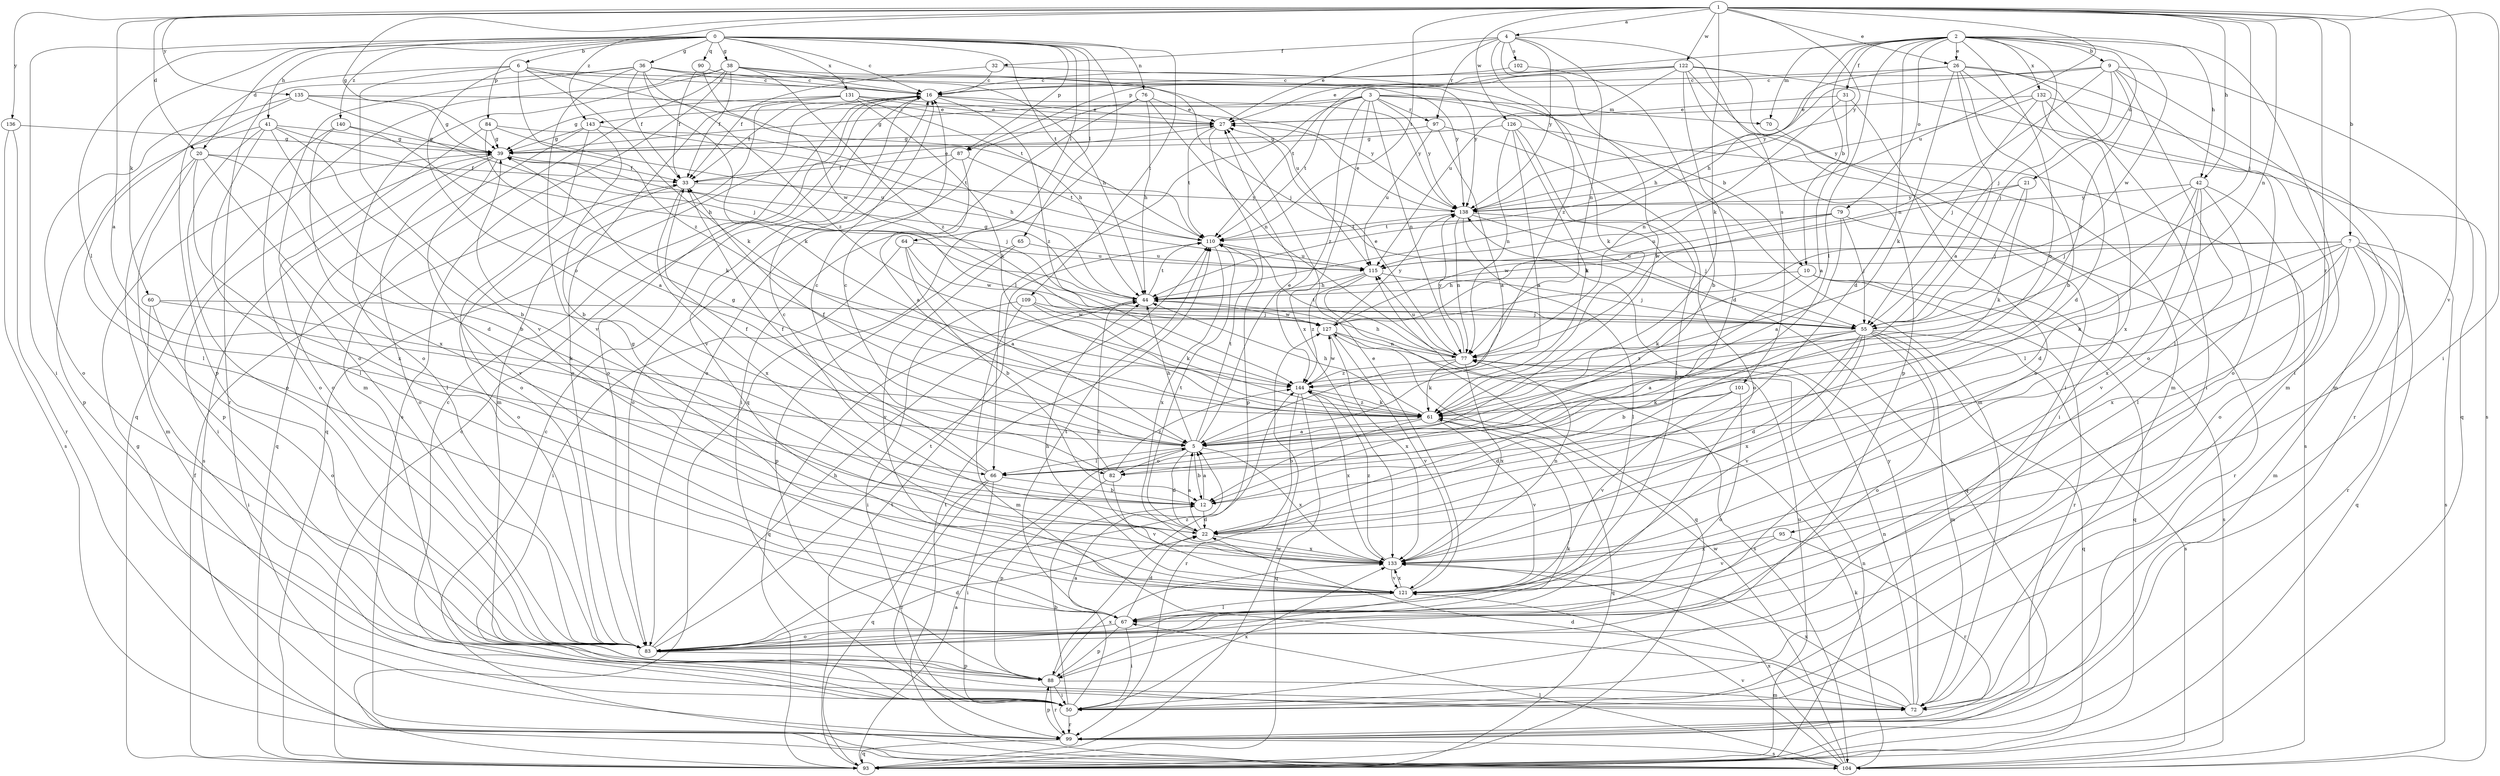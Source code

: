 strict digraph  {
0;
1;
2;
3;
4;
5;
6;
7;
9;
10;
12;
16;
20;
21;
22;
26;
27;
31;
32;
33;
36;
38;
39;
41;
42;
44;
50;
55;
60;
61;
64;
65;
66;
67;
70;
72;
76;
77;
79;
82;
83;
84;
87;
88;
90;
93;
95;
97;
99;
101;
102;
104;
109;
110;
115;
121;
122;
126;
127;
131;
132;
133;
135;
136;
138;
140;
143;
144;
0 -> 6  [label=b];
0 -> 16  [label=c];
0 -> 20  [label=d];
0 -> 36  [label=g];
0 -> 38  [label=g];
0 -> 41  [label=h];
0 -> 50  [label=i];
0 -> 60  [label=k];
0 -> 64  [label=l];
0 -> 65  [label=l];
0 -> 66  [label=l];
0 -> 76  [label=n];
0 -> 84  [label=p];
0 -> 87  [label=p];
0 -> 90  [label=q];
0 -> 93  [label=q];
0 -> 109  [label=t];
0 -> 110  [label=t];
0 -> 131  [label=x];
0 -> 140  [label=z];
1 -> 4  [label=a];
1 -> 5  [label=a];
1 -> 7  [label=b];
1 -> 20  [label=d];
1 -> 26  [label=e];
1 -> 39  [label=g];
1 -> 42  [label=h];
1 -> 50  [label=i];
1 -> 55  [label=j];
1 -> 61  [label=k];
1 -> 77  [label=n];
1 -> 95  [label=r];
1 -> 110  [label=t];
1 -> 115  [label=u];
1 -> 121  [label=v];
1 -> 122  [label=w];
1 -> 126  [label=w];
1 -> 135  [label=y];
1 -> 136  [label=y];
1 -> 138  [label=y];
1 -> 143  [label=z];
2 -> 9  [label=b];
2 -> 10  [label=b];
2 -> 21  [label=d];
2 -> 22  [label=d];
2 -> 26  [label=e];
2 -> 31  [label=f];
2 -> 42  [label=h];
2 -> 44  [label=h];
2 -> 50  [label=i];
2 -> 55  [label=j];
2 -> 66  [label=l];
2 -> 70  [label=m];
2 -> 79  [label=o];
2 -> 82  [label=o];
2 -> 87  [label=p];
2 -> 127  [label=w];
2 -> 132  [label=x];
3 -> 10  [label=b];
3 -> 39  [label=g];
3 -> 66  [label=l];
3 -> 70  [label=m];
3 -> 72  [label=m];
3 -> 77  [label=n];
3 -> 97  [label=r];
3 -> 110  [label=t];
3 -> 133  [label=x];
3 -> 138  [label=y];
3 -> 143  [label=z];
3 -> 144  [label=z];
4 -> 27  [label=e];
4 -> 32  [label=f];
4 -> 66  [label=l];
4 -> 77  [label=n];
4 -> 97  [label=r];
4 -> 101  [label=s];
4 -> 102  [label=s];
4 -> 138  [label=y];
4 -> 144  [label=z];
5 -> 12  [label=b];
5 -> 22  [label=d];
5 -> 27  [label=e];
5 -> 33  [label=f];
5 -> 39  [label=g];
5 -> 44  [label=h];
5 -> 66  [label=l];
5 -> 82  [label=o];
5 -> 110  [label=t];
5 -> 133  [label=x];
6 -> 16  [label=c];
6 -> 61  [label=k];
6 -> 82  [label=o];
6 -> 88  [label=p];
6 -> 110  [label=t];
6 -> 121  [label=v];
6 -> 138  [label=y];
6 -> 144  [label=z];
7 -> 44  [label=h];
7 -> 61  [label=k];
7 -> 66  [label=l];
7 -> 72  [label=m];
7 -> 82  [label=o];
7 -> 93  [label=q];
7 -> 99  [label=r];
7 -> 104  [label=s];
7 -> 115  [label=u];
7 -> 133  [label=x];
9 -> 16  [label=c];
9 -> 55  [label=j];
9 -> 67  [label=l];
9 -> 72  [label=m];
9 -> 77  [label=n];
9 -> 93  [label=q];
9 -> 138  [label=y];
9 -> 144  [label=z];
10 -> 44  [label=h];
10 -> 61  [label=k];
10 -> 93  [label=q];
10 -> 99  [label=r];
10 -> 104  [label=s];
12 -> 5  [label=a];
12 -> 22  [label=d];
16 -> 27  [label=e];
16 -> 33  [label=f];
16 -> 83  [label=o];
16 -> 93  [label=q];
16 -> 121  [label=v];
16 -> 138  [label=y];
16 -> 144  [label=z];
20 -> 12  [label=b];
20 -> 33  [label=f];
20 -> 67  [label=l];
20 -> 72  [label=m];
20 -> 88  [label=p];
20 -> 133  [label=x];
21 -> 55  [label=j];
21 -> 61  [label=k];
21 -> 127  [label=w];
21 -> 138  [label=y];
22 -> 5  [label=a];
22 -> 16  [label=c];
22 -> 39  [label=g];
22 -> 110  [label=t];
22 -> 133  [label=x];
26 -> 5  [label=a];
26 -> 12  [label=b];
26 -> 16  [label=c];
26 -> 22  [label=d];
26 -> 44  [label=h];
26 -> 50  [label=i];
26 -> 61  [label=k];
26 -> 72  [label=m];
27 -> 39  [label=g];
27 -> 88  [label=p];
27 -> 110  [label=t];
31 -> 5  [label=a];
31 -> 27  [label=e];
31 -> 77  [label=n];
31 -> 83  [label=o];
32 -> 16  [label=c];
32 -> 33  [label=f];
32 -> 61  [label=k];
33 -> 27  [label=e];
33 -> 83  [label=o];
33 -> 133  [label=x];
33 -> 138  [label=y];
36 -> 16  [label=c];
36 -> 33  [label=f];
36 -> 61  [label=k];
36 -> 83  [label=o];
36 -> 99  [label=r];
36 -> 115  [label=u];
36 -> 121  [label=v];
36 -> 138  [label=y];
36 -> 144  [label=z];
38 -> 16  [label=c];
38 -> 33  [label=f];
38 -> 44  [label=h];
38 -> 55  [label=j];
38 -> 72  [label=m];
38 -> 83  [label=o];
38 -> 93  [label=q];
38 -> 104  [label=s];
38 -> 144  [label=z];
39 -> 33  [label=f];
39 -> 50  [label=i];
39 -> 55  [label=j];
39 -> 83  [label=o];
39 -> 104  [label=s];
39 -> 121  [label=v];
41 -> 12  [label=b];
41 -> 22  [label=d];
41 -> 39  [label=g];
41 -> 44  [label=h];
41 -> 67  [label=l];
41 -> 83  [label=o];
41 -> 88  [label=p];
42 -> 22  [label=d];
42 -> 55  [label=j];
42 -> 67  [label=l];
42 -> 83  [label=o];
42 -> 121  [label=v];
42 -> 133  [label=x];
42 -> 138  [label=y];
44 -> 39  [label=g];
44 -> 93  [label=q];
44 -> 110  [label=t];
44 -> 127  [label=w];
50 -> 5  [label=a];
50 -> 12  [label=b];
50 -> 16  [label=c];
50 -> 99  [label=r];
50 -> 133  [label=x];
55 -> 5  [label=a];
55 -> 12  [label=b];
55 -> 22  [label=d];
55 -> 72  [label=m];
55 -> 83  [label=o];
55 -> 93  [label=q];
55 -> 104  [label=s];
55 -> 121  [label=v];
55 -> 133  [label=x];
55 -> 144  [label=z];
60 -> 50  [label=i];
60 -> 55  [label=j];
60 -> 61  [label=k];
60 -> 83  [label=o];
61 -> 5  [label=a];
61 -> 12  [label=b];
61 -> 44  [label=h];
61 -> 93  [label=q];
61 -> 121  [label=v];
61 -> 144  [label=z];
64 -> 5  [label=a];
64 -> 12  [label=b];
64 -> 50  [label=i];
64 -> 115  [label=u];
64 -> 127  [label=w];
65 -> 88  [label=p];
65 -> 115  [label=u];
65 -> 121  [label=v];
66 -> 12  [label=b];
66 -> 16  [label=c];
66 -> 33  [label=f];
66 -> 50  [label=i];
66 -> 93  [label=q];
66 -> 99  [label=r];
67 -> 22  [label=d];
67 -> 50  [label=i];
67 -> 83  [label=o];
67 -> 88  [label=p];
67 -> 110  [label=t];
70 -> 50  [label=i];
72 -> 22  [label=d];
72 -> 77  [label=n];
72 -> 133  [label=x];
72 -> 138  [label=y];
76 -> 27  [label=e];
76 -> 44  [label=h];
76 -> 50  [label=i];
76 -> 77  [label=n];
76 -> 83  [label=o];
77 -> 27  [label=e];
77 -> 44  [label=h];
77 -> 61  [label=k];
77 -> 110  [label=t];
77 -> 115  [label=u];
77 -> 133  [label=x];
77 -> 138  [label=y];
77 -> 144  [label=z];
79 -> 5  [label=a];
79 -> 55  [label=j];
79 -> 99  [label=r];
79 -> 110  [label=t];
79 -> 115  [label=u];
79 -> 127  [label=w];
82 -> 16  [label=c];
82 -> 33  [label=f];
82 -> 88  [label=p];
82 -> 121  [label=v];
82 -> 144  [label=z];
83 -> 22  [label=d];
83 -> 44  [label=h];
83 -> 88  [label=p];
83 -> 110  [label=t];
83 -> 144  [label=z];
84 -> 39  [label=g];
84 -> 61  [label=k];
84 -> 83  [label=o];
84 -> 110  [label=t];
84 -> 115  [label=u];
87 -> 5  [label=a];
87 -> 33  [label=f];
87 -> 83  [label=o];
87 -> 110  [label=t];
88 -> 50  [label=i];
88 -> 61  [label=k];
88 -> 72  [label=m];
88 -> 99  [label=r];
88 -> 133  [label=x];
90 -> 16  [label=c];
90 -> 33  [label=f];
90 -> 127  [label=w];
93 -> 5  [label=a];
93 -> 16  [label=c];
93 -> 33  [label=f];
93 -> 77  [label=n];
93 -> 110  [label=t];
93 -> 115  [label=u];
93 -> 127  [label=w];
95 -> 99  [label=r];
95 -> 121  [label=v];
95 -> 133  [label=x];
97 -> 5  [label=a];
97 -> 39  [label=g];
97 -> 83  [label=o];
97 -> 115  [label=u];
99 -> 39  [label=g];
99 -> 88  [label=p];
99 -> 93  [label=q];
99 -> 104  [label=s];
101 -> 22  [label=d];
101 -> 61  [label=k];
101 -> 83  [label=o];
101 -> 121  [label=v];
102 -> 12  [label=b];
102 -> 16  [label=c];
104 -> 16  [label=c];
104 -> 61  [label=k];
104 -> 67  [label=l];
104 -> 110  [label=t];
104 -> 121  [label=v];
104 -> 127  [label=w];
104 -> 133  [label=x];
109 -> 50  [label=i];
109 -> 55  [label=j];
109 -> 61  [label=k];
109 -> 72  [label=m];
109 -> 127  [label=w];
110 -> 115  [label=u];
110 -> 133  [label=x];
115 -> 44  [label=h];
115 -> 55  [label=j];
115 -> 93  [label=q];
115 -> 144  [label=z];
121 -> 27  [label=e];
121 -> 44  [label=h];
121 -> 67  [label=l];
121 -> 133  [label=x];
122 -> 16  [label=c];
122 -> 22  [label=d];
122 -> 27  [label=e];
122 -> 50  [label=i];
122 -> 72  [label=m];
122 -> 88  [label=p];
122 -> 104  [label=s];
122 -> 110  [label=t];
122 -> 115  [label=u];
126 -> 5  [label=a];
126 -> 39  [label=g];
126 -> 61  [label=k];
126 -> 67  [label=l];
126 -> 77  [label=n];
126 -> 104  [label=s];
127 -> 77  [label=n];
127 -> 104  [label=s];
127 -> 121  [label=v];
127 -> 133  [label=x];
127 -> 138  [label=y];
131 -> 27  [label=e];
131 -> 39  [label=g];
131 -> 44  [label=h];
131 -> 61  [label=k];
131 -> 72  [label=m];
131 -> 83  [label=o];
131 -> 138  [label=y];
132 -> 27  [label=e];
132 -> 55  [label=j];
132 -> 83  [label=o];
132 -> 99  [label=r];
132 -> 133  [label=x];
132 -> 138  [label=y];
133 -> 44  [label=h];
133 -> 77  [label=n];
133 -> 121  [label=v];
133 -> 144  [label=z];
135 -> 27  [label=e];
135 -> 39  [label=g];
135 -> 55  [label=j];
135 -> 67  [label=l];
135 -> 83  [label=o];
136 -> 39  [label=g];
136 -> 99  [label=r];
136 -> 104  [label=s];
138 -> 27  [label=e];
138 -> 55  [label=j];
138 -> 67  [label=l];
138 -> 77  [label=n];
138 -> 93  [label=q];
138 -> 110  [label=t];
140 -> 5  [label=a];
140 -> 39  [label=g];
140 -> 83  [label=o];
140 -> 133  [label=x];
143 -> 12  [label=b];
143 -> 39  [label=g];
143 -> 44  [label=h];
143 -> 83  [label=o];
143 -> 93  [label=q];
144 -> 61  [label=k];
144 -> 93  [label=q];
144 -> 99  [label=r];
144 -> 127  [label=w];
144 -> 133  [label=x];
}

